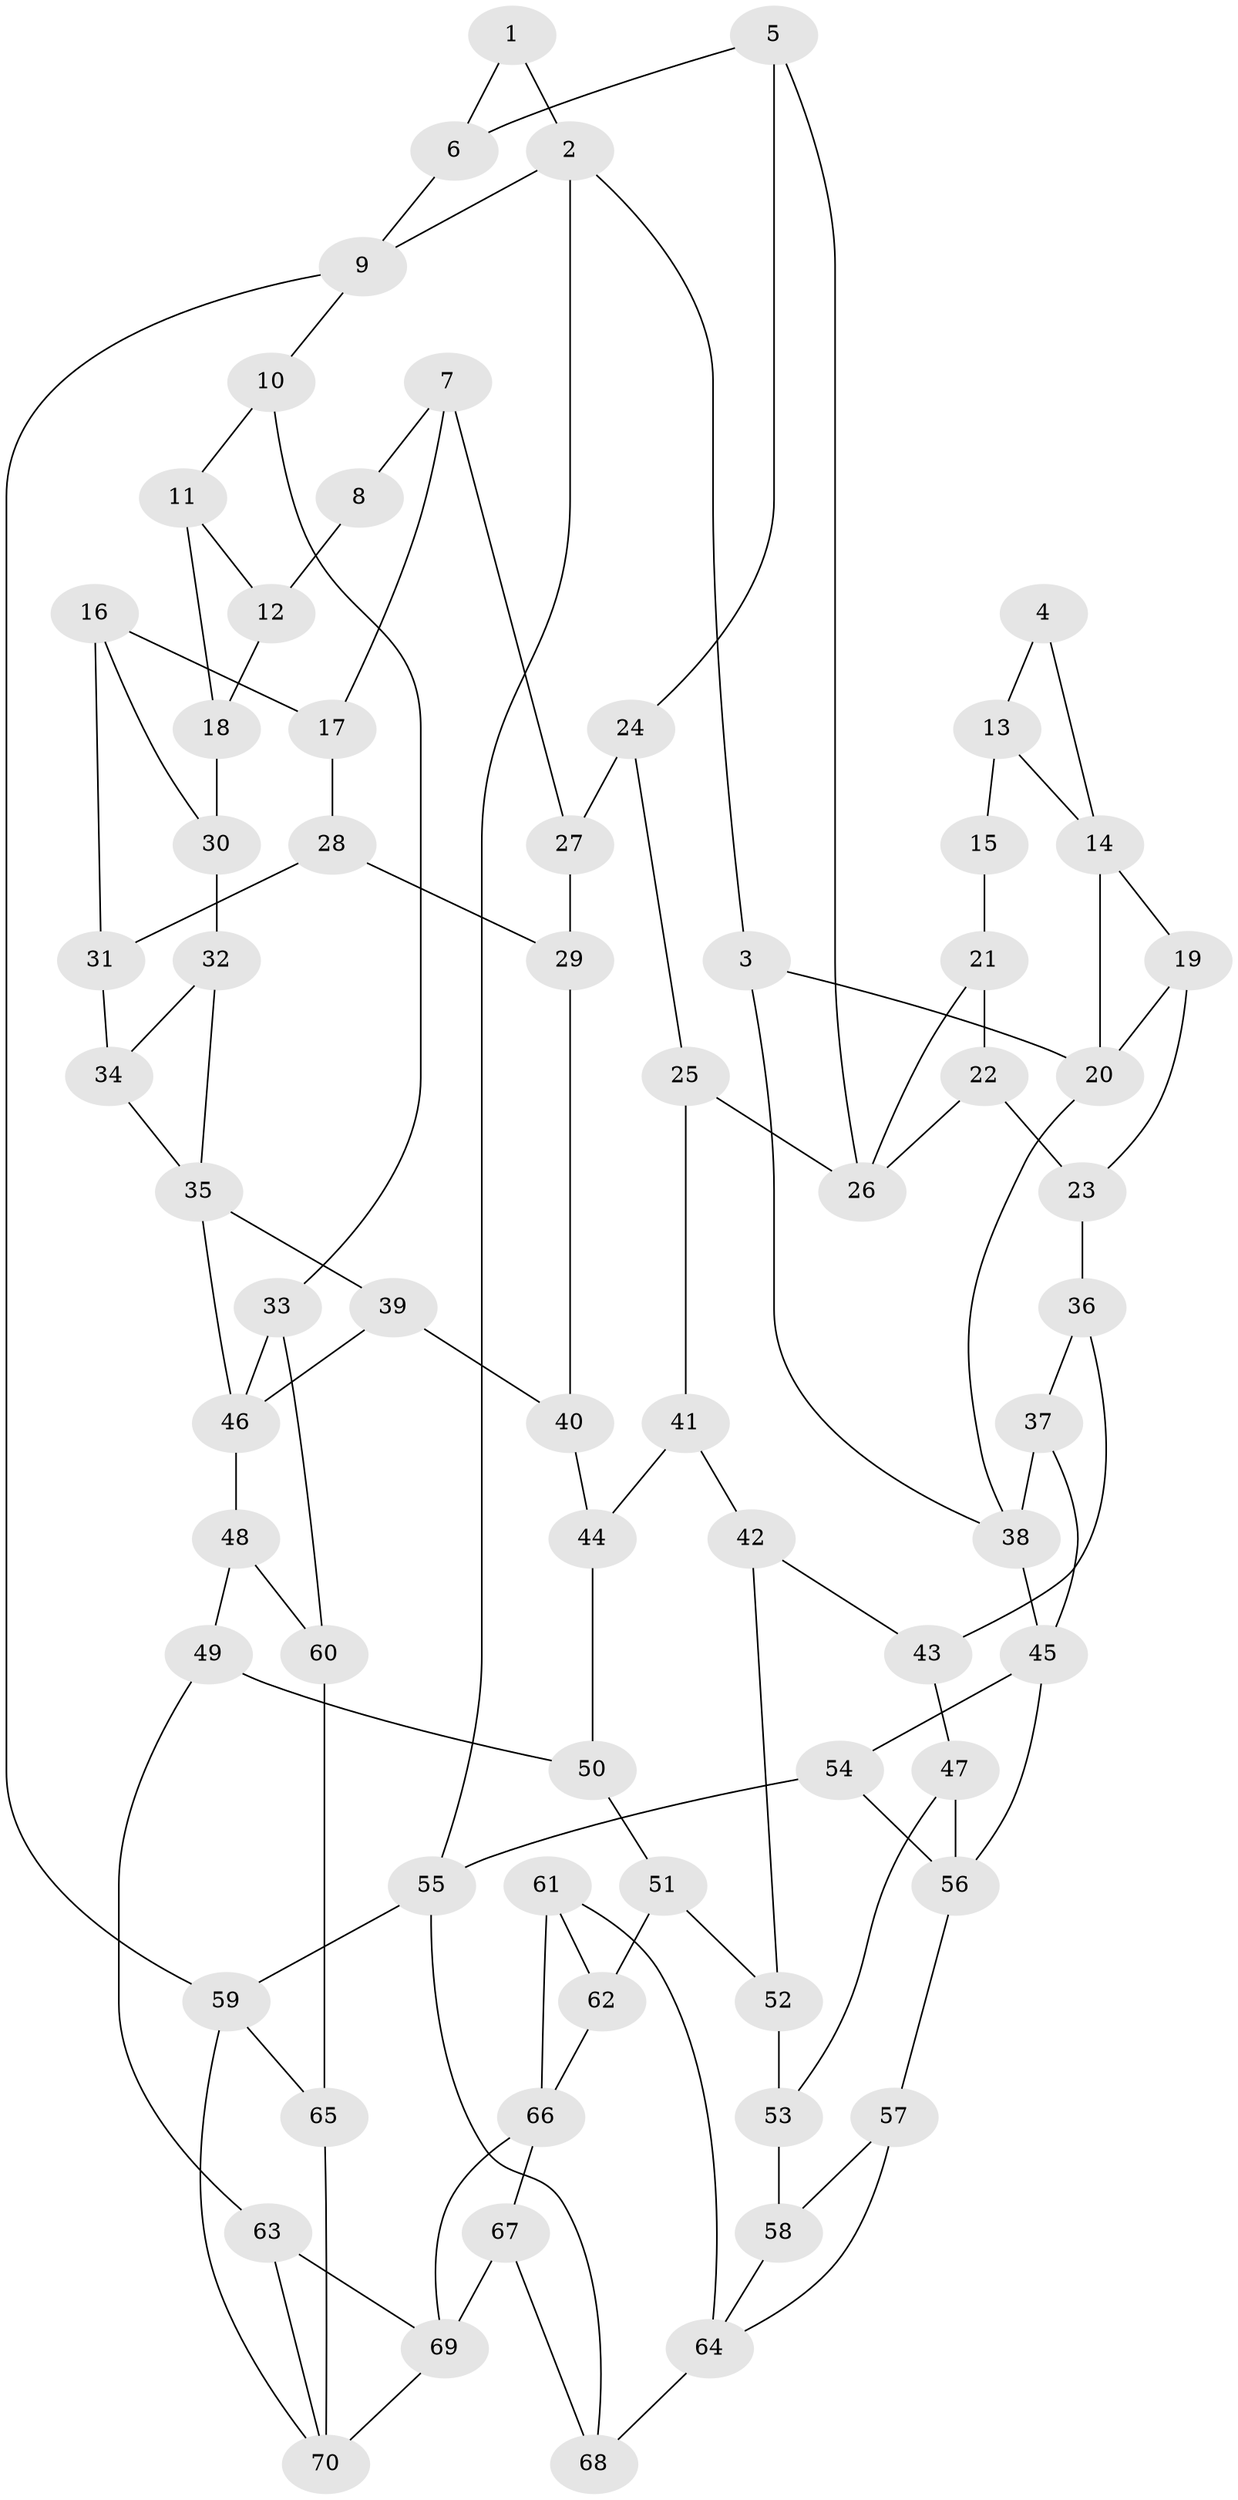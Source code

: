 // original degree distribution, {3: 0.03, 6: 0.21, 5: 0.55, 4: 0.21}
// Generated by graph-tools (version 1.1) at 2025/38/03/04/25 23:38:25]
// undirected, 70 vertices, 111 edges
graph export_dot {
  node [color=gray90,style=filled];
  1;
  2;
  3;
  4;
  5;
  6;
  7;
  8;
  9;
  10;
  11;
  12;
  13;
  14;
  15;
  16;
  17;
  18;
  19;
  20;
  21;
  22;
  23;
  24;
  25;
  26;
  27;
  28;
  29;
  30;
  31;
  32;
  33;
  34;
  35;
  36;
  37;
  38;
  39;
  40;
  41;
  42;
  43;
  44;
  45;
  46;
  47;
  48;
  49;
  50;
  51;
  52;
  53;
  54;
  55;
  56;
  57;
  58;
  59;
  60;
  61;
  62;
  63;
  64;
  65;
  66;
  67;
  68;
  69;
  70;
  1 -- 2 [weight=1.0];
  1 -- 6 [weight=1.0];
  2 -- 3 [weight=1.0];
  2 -- 9 [weight=1.0];
  2 -- 55 [weight=1.0];
  3 -- 20 [weight=1.0];
  3 -- 38 [weight=1.0];
  4 -- 13 [weight=1.0];
  4 -- 14 [weight=1.0];
  5 -- 6 [weight=1.0];
  5 -- 24 [weight=1.0];
  5 -- 26 [weight=1.0];
  6 -- 9 [weight=1.0];
  7 -- 8 [weight=1.0];
  7 -- 17 [weight=1.0];
  7 -- 27 [weight=1.0];
  8 -- 12 [weight=2.0];
  9 -- 10 [weight=1.0];
  9 -- 59 [weight=1.0];
  10 -- 11 [weight=1.0];
  10 -- 33 [weight=1.0];
  11 -- 12 [weight=1.0];
  11 -- 18 [weight=1.0];
  12 -- 18 [weight=1.0];
  13 -- 14 [weight=1.0];
  13 -- 15 [weight=2.0];
  14 -- 19 [weight=1.0];
  14 -- 20 [weight=1.0];
  15 -- 21 [weight=2.0];
  16 -- 17 [weight=1.0];
  16 -- 30 [weight=1.0];
  16 -- 31 [weight=1.0];
  17 -- 28 [weight=1.0];
  18 -- 30 [weight=2.0];
  19 -- 20 [weight=1.0];
  19 -- 23 [weight=1.0];
  20 -- 38 [weight=1.0];
  21 -- 22 [weight=1.0];
  21 -- 26 [weight=1.0];
  22 -- 23 [weight=1.0];
  22 -- 26 [weight=1.0];
  23 -- 36 [weight=1.0];
  24 -- 25 [weight=1.0];
  24 -- 27 [weight=2.0];
  25 -- 26 [weight=1.0];
  25 -- 41 [weight=1.0];
  27 -- 29 [weight=1.0];
  28 -- 29 [weight=1.0];
  28 -- 31 [weight=1.0];
  29 -- 40 [weight=1.0];
  30 -- 32 [weight=1.0];
  31 -- 34 [weight=2.0];
  32 -- 34 [weight=1.0];
  32 -- 35 [weight=1.0];
  33 -- 46 [weight=1.0];
  33 -- 60 [weight=1.0];
  34 -- 35 [weight=1.0];
  35 -- 39 [weight=1.0];
  35 -- 46 [weight=1.0];
  36 -- 37 [weight=1.0];
  36 -- 43 [weight=1.0];
  37 -- 38 [weight=1.0];
  37 -- 45 [weight=1.0];
  38 -- 45 [weight=1.0];
  39 -- 40 [weight=1.0];
  39 -- 46 [weight=1.0];
  40 -- 44 [weight=1.0];
  41 -- 42 [weight=1.0];
  41 -- 44 [weight=1.0];
  42 -- 43 [weight=1.0];
  42 -- 52 [weight=1.0];
  43 -- 47 [weight=1.0];
  44 -- 50 [weight=1.0];
  45 -- 54 [weight=1.0];
  45 -- 56 [weight=1.0];
  46 -- 48 [weight=1.0];
  47 -- 53 [weight=1.0];
  47 -- 56 [weight=1.0];
  48 -- 49 [weight=1.0];
  48 -- 60 [weight=1.0];
  49 -- 50 [weight=1.0];
  49 -- 63 [weight=1.0];
  50 -- 51 [weight=1.0];
  51 -- 52 [weight=1.0];
  51 -- 62 [weight=2.0];
  52 -- 53 [weight=1.0];
  53 -- 58 [weight=2.0];
  54 -- 55 [weight=1.0];
  54 -- 56 [weight=1.0];
  55 -- 59 [weight=1.0];
  55 -- 68 [weight=1.0];
  56 -- 57 [weight=1.0];
  57 -- 58 [weight=1.0];
  57 -- 64 [weight=1.0];
  58 -- 64 [weight=1.0];
  59 -- 65 [weight=1.0];
  59 -- 70 [weight=1.0];
  60 -- 65 [weight=2.0];
  61 -- 62 [weight=1.0];
  61 -- 64 [weight=1.0];
  61 -- 66 [weight=1.0];
  62 -- 66 [weight=1.0];
  63 -- 69 [weight=1.0];
  63 -- 70 [weight=1.0];
  64 -- 68 [weight=1.0];
  65 -- 70 [weight=1.0];
  66 -- 67 [weight=1.0];
  66 -- 69 [weight=1.0];
  67 -- 68 [weight=1.0];
  67 -- 69 [weight=1.0];
  69 -- 70 [weight=1.0];
}

